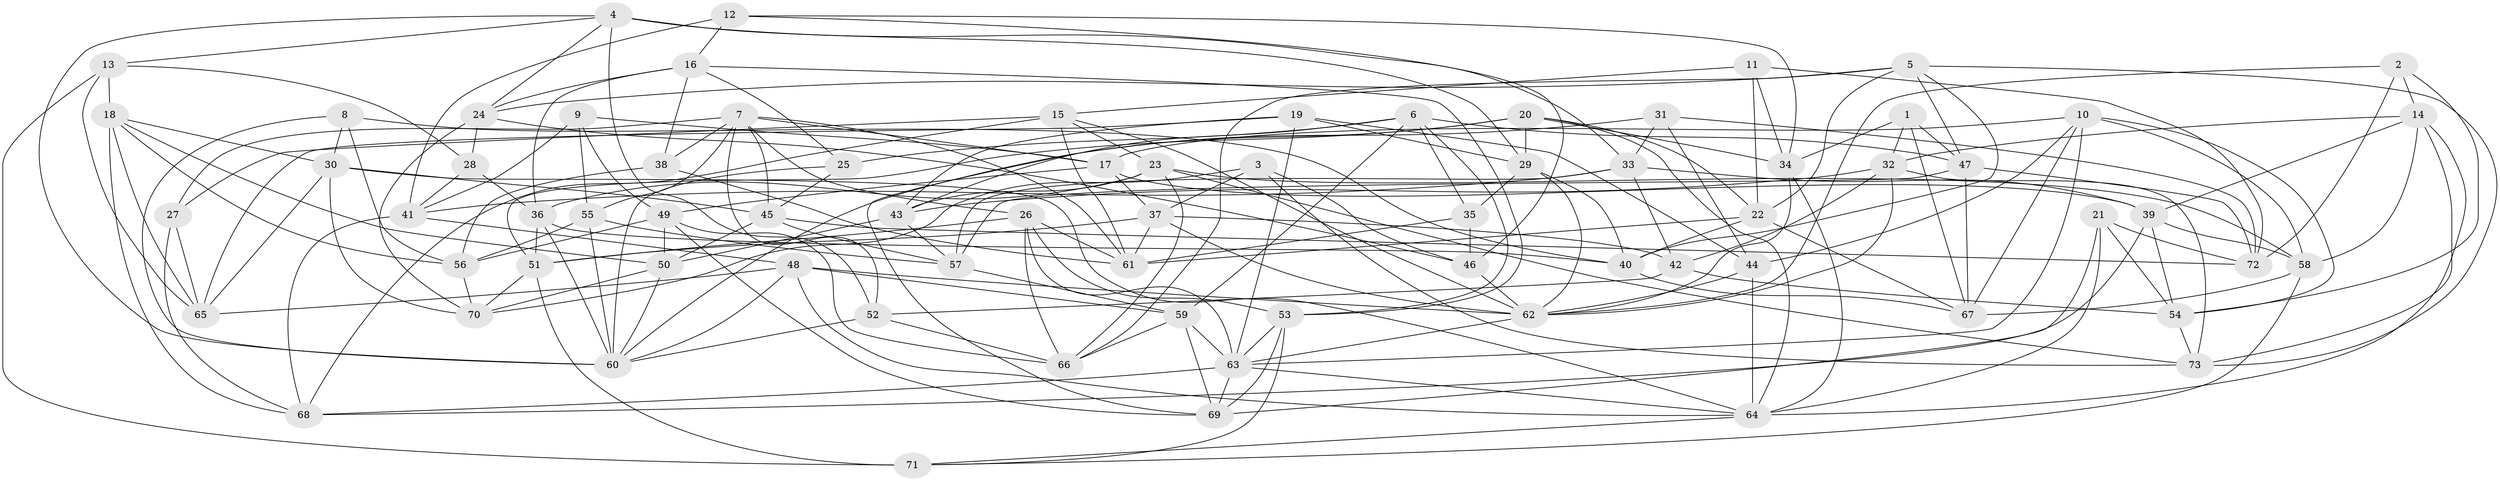 // original degree distribution, {4: 1.0}
// Generated by graph-tools (version 1.1) at 2025/26/03/09/25 03:26:51]
// undirected, 73 vertices, 209 edges
graph export_dot {
graph [start="1"]
  node [color=gray90,style=filled];
  1;
  2;
  3;
  4;
  5;
  6;
  7;
  8;
  9;
  10;
  11;
  12;
  13;
  14;
  15;
  16;
  17;
  18;
  19;
  20;
  21;
  22;
  23;
  24;
  25;
  26;
  27;
  28;
  29;
  30;
  31;
  32;
  33;
  34;
  35;
  36;
  37;
  38;
  39;
  40;
  41;
  42;
  43;
  44;
  45;
  46;
  47;
  48;
  49;
  50;
  51;
  52;
  53;
  54;
  55;
  56;
  57;
  58;
  59;
  60;
  61;
  62;
  63;
  64;
  65;
  66;
  67;
  68;
  69;
  70;
  71;
  72;
  73;
  1 -- 32 [weight=1.0];
  1 -- 34 [weight=1.0];
  1 -- 47 [weight=1.0];
  1 -- 67 [weight=1.0];
  2 -- 14 [weight=1.0];
  2 -- 54 [weight=1.0];
  2 -- 62 [weight=1.0];
  2 -- 72 [weight=1.0];
  3 -- 37 [weight=1.0];
  3 -- 46 [weight=1.0];
  3 -- 70 [weight=1.0];
  3 -- 73 [weight=1.0];
  4 -- 13 [weight=1.0];
  4 -- 24 [weight=1.0];
  4 -- 29 [weight=1.0];
  4 -- 33 [weight=1.0];
  4 -- 52 [weight=1.0];
  4 -- 60 [weight=1.0];
  5 -- 22 [weight=1.0];
  5 -- 24 [weight=1.0];
  5 -- 40 [weight=1.0];
  5 -- 47 [weight=1.0];
  5 -- 66 [weight=1.0];
  5 -- 73 [weight=1.0];
  6 -- 25 [weight=1.0];
  6 -- 35 [weight=1.0];
  6 -- 43 [weight=1.0];
  6 -- 47 [weight=1.0];
  6 -- 53 [weight=1.0];
  6 -- 59 [weight=1.0];
  7 -- 17 [weight=1.0];
  7 -- 26 [weight=1.0];
  7 -- 27 [weight=1.0];
  7 -- 38 [weight=3.0];
  7 -- 45 [weight=1.0];
  7 -- 52 [weight=1.0];
  7 -- 55 [weight=1.0];
  7 -- 61 [weight=1.0];
  8 -- 30 [weight=1.0];
  8 -- 40 [weight=1.0];
  8 -- 56 [weight=1.0];
  8 -- 60 [weight=1.0];
  9 -- 17 [weight=1.0];
  9 -- 41 [weight=1.0];
  9 -- 49 [weight=1.0];
  9 -- 55 [weight=1.0];
  10 -- 17 [weight=1.0];
  10 -- 44 [weight=1.0];
  10 -- 54 [weight=1.0];
  10 -- 58 [weight=1.0];
  10 -- 63 [weight=1.0];
  10 -- 67 [weight=1.0];
  11 -- 15 [weight=1.0];
  11 -- 22 [weight=1.0];
  11 -- 34 [weight=1.0];
  11 -- 72 [weight=1.0];
  12 -- 16 [weight=1.0];
  12 -- 34 [weight=1.0];
  12 -- 41 [weight=1.0];
  12 -- 46 [weight=1.0];
  13 -- 18 [weight=1.0];
  13 -- 28 [weight=1.0];
  13 -- 65 [weight=1.0];
  13 -- 71 [weight=2.0];
  14 -- 32 [weight=1.0];
  14 -- 39 [weight=1.0];
  14 -- 58 [weight=1.0];
  14 -- 64 [weight=1.0];
  14 -- 73 [weight=1.0];
  15 -- 23 [weight=1.0];
  15 -- 27 [weight=1.0];
  15 -- 61 [weight=1.0];
  15 -- 62 [weight=1.0];
  15 -- 68 [weight=1.0];
  16 -- 24 [weight=1.0];
  16 -- 25 [weight=1.0];
  16 -- 36 [weight=1.0];
  16 -- 38 [weight=1.0];
  16 -- 53 [weight=1.0];
  17 -- 37 [weight=1.0];
  17 -- 39 [weight=1.0];
  17 -- 49 [weight=1.0];
  18 -- 30 [weight=1.0];
  18 -- 50 [weight=1.0];
  18 -- 56 [weight=1.0];
  18 -- 65 [weight=1.0];
  18 -- 68 [weight=1.0];
  19 -- 29 [weight=1.0];
  19 -- 43 [weight=1.0];
  19 -- 44 [weight=1.0];
  19 -- 63 [weight=2.0];
  19 -- 65 [weight=1.0];
  20 -- 22 [weight=1.0];
  20 -- 29 [weight=1.0];
  20 -- 34 [weight=1.0];
  20 -- 51 [weight=1.0];
  20 -- 64 [weight=1.0];
  20 -- 69 [weight=1.0];
  21 -- 54 [weight=1.0];
  21 -- 64 [weight=1.0];
  21 -- 69 [weight=1.0];
  21 -- 72 [weight=1.0];
  22 -- 40 [weight=1.0];
  22 -- 61 [weight=1.0];
  22 -- 67 [weight=1.0];
  23 -- 36 [weight=1.0];
  23 -- 43 [weight=1.0];
  23 -- 58 [weight=1.0];
  23 -- 66 [weight=1.0];
  23 -- 73 [weight=1.0];
  24 -- 28 [weight=1.0];
  24 -- 46 [weight=1.0];
  24 -- 70 [weight=1.0];
  25 -- 45 [weight=1.0];
  25 -- 60 [weight=1.0];
  26 -- 51 [weight=1.0];
  26 -- 53 [weight=1.0];
  26 -- 61 [weight=1.0];
  26 -- 63 [weight=1.0];
  26 -- 66 [weight=1.0];
  27 -- 65 [weight=1.0];
  27 -- 68 [weight=1.0];
  28 -- 36 [weight=1.0];
  28 -- 41 [weight=1.0];
  29 -- 35 [weight=1.0];
  29 -- 40 [weight=1.0];
  29 -- 62 [weight=1.0];
  30 -- 45 [weight=1.0];
  30 -- 64 [weight=1.0];
  30 -- 65 [weight=1.0];
  30 -- 70 [weight=1.0];
  31 -- 33 [weight=1.0];
  31 -- 44 [weight=1.0];
  31 -- 60 [weight=1.0];
  31 -- 72 [weight=1.0];
  32 -- 42 [weight=1.0];
  32 -- 43 [weight=1.0];
  32 -- 62 [weight=1.0];
  32 -- 73 [weight=1.0];
  33 -- 39 [weight=1.0];
  33 -- 41 [weight=1.0];
  33 -- 42 [weight=1.0];
  33 -- 57 [weight=1.0];
  34 -- 62 [weight=1.0];
  34 -- 64 [weight=1.0];
  35 -- 46 [weight=2.0];
  35 -- 61 [weight=2.0];
  36 -- 40 [weight=1.0];
  36 -- 51 [weight=1.0];
  36 -- 60 [weight=1.0];
  37 -- 42 [weight=1.0];
  37 -- 51 [weight=1.0];
  37 -- 61 [weight=1.0];
  37 -- 62 [weight=1.0];
  38 -- 56 [weight=1.0];
  38 -- 61 [weight=1.0];
  39 -- 54 [weight=1.0];
  39 -- 58 [weight=1.0];
  39 -- 68 [weight=1.0];
  40 -- 67 [weight=1.0];
  41 -- 48 [weight=1.0];
  41 -- 68 [weight=1.0];
  42 -- 52 [weight=2.0];
  42 -- 54 [weight=1.0];
  43 -- 50 [weight=1.0];
  43 -- 57 [weight=1.0];
  44 -- 62 [weight=1.0];
  44 -- 64 [weight=2.0];
  45 -- 50 [weight=1.0];
  45 -- 57 [weight=1.0];
  45 -- 72 [weight=1.0];
  46 -- 62 [weight=1.0];
  47 -- 57 [weight=1.0];
  47 -- 67 [weight=1.0];
  47 -- 72 [weight=1.0];
  48 -- 59 [weight=1.0];
  48 -- 60 [weight=1.0];
  48 -- 62 [weight=1.0];
  48 -- 64 [weight=1.0];
  48 -- 65 [weight=1.0];
  49 -- 50 [weight=1.0];
  49 -- 56 [weight=1.0];
  49 -- 66 [weight=1.0];
  49 -- 69 [weight=1.0];
  50 -- 60 [weight=1.0];
  50 -- 70 [weight=1.0];
  51 -- 70 [weight=1.0];
  51 -- 71 [weight=1.0];
  52 -- 60 [weight=1.0];
  52 -- 66 [weight=1.0];
  53 -- 63 [weight=1.0];
  53 -- 69 [weight=1.0];
  53 -- 71 [weight=1.0];
  54 -- 73 [weight=1.0];
  55 -- 56 [weight=1.0];
  55 -- 57 [weight=1.0];
  55 -- 60 [weight=2.0];
  56 -- 70 [weight=1.0];
  57 -- 59 [weight=1.0];
  58 -- 67 [weight=1.0];
  58 -- 71 [weight=1.0];
  59 -- 63 [weight=1.0];
  59 -- 66 [weight=1.0];
  59 -- 69 [weight=1.0];
  62 -- 63 [weight=1.0];
  63 -- 64 [weight=1.0];
  63 -- 68 [weight=1.0];
  63 -- 69 [weight=1.0];
  64 -- 71 [weight=1.0];
}
